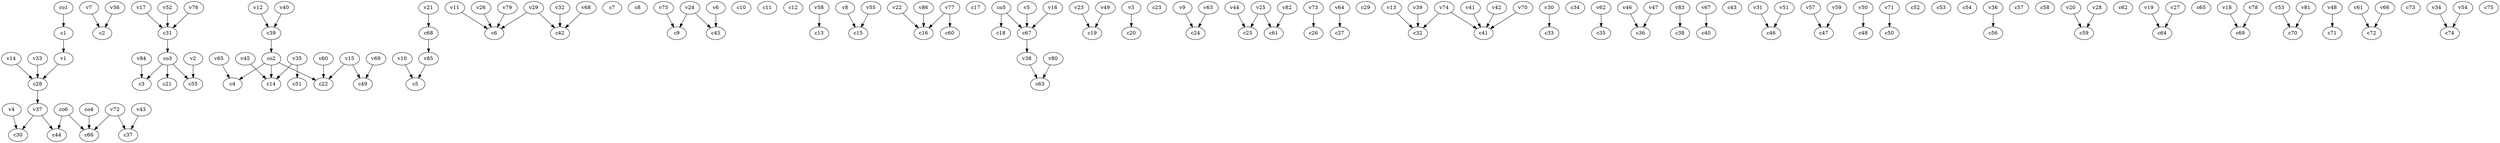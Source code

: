 strict digraph  {
c1;
c2;
c3;
c4;
c5;
c6;
c7;
c8;
c9;
c10;
c11;
c12;
c13;
c14;
c15;
c16;
c17;
c18;
c19;
c20;
c21;
c22;
c23;
c24;
c25;
c26;
c27;
c28;
c29;
c30;
c31;
c32;
c33;
c34;
c35;
c36;
c37;
c38;
c39;
c40;
c41;
c42;
c43;
c44;
c45;
c46;
c47;
c48;
c49;
c50;
c51;
c52;
c53;
c54;
c55;
c56;
c57;
c58;
c59;
c60;
c61;
c62;
c63;
c64;
c65;
c66;
c67;
c68;
c69;
c70;
c71;
c72;
c73;
c74;
c75;
v1;
v2;
v3;
v4;
v5;
v6;
v7;
v8;
v9;
v10;
v11;
v12;
v13;
v14;
v15;
v16;
v17;
v18;
v19;
v20;
v21;
v22;
v23;
v24;
v25;
v26;
v27;
v28;
v29;
v30;
v31;
v32;
v33;
v34;
v35;
v36;
v37;
v38;
v39;
v40;
v41;
v42;
v43;
v44;
v45;
v46;
v47;
v48;
v49;
v50;
v51;
v52;
v53;
v54;
v55;
v56;
v57;
v58;
v59;
v60;
v61;
v62;
v63;
v64;
v65;
v66;
v67;
v68;
v69;
v70;
v71;
v72;
v73;
v74;
v75;
v76;
v77;
v78;
v79;
v80;
v81;
v82;
v83;
v84;
v85;
v86;
co1;
co2;
co3;
co4;
co5;
co6;
c1 -> v1  [weight=1];
c28 -> v37  [weight=1];
c31 -> co3  [weight=1];
c39 -> co2  [weight=1];
c67 -> v38  [weight=1];
c68 -> v85  [weight=1];
v1 -> c28  [weight=1];
v2 -> c55  [weight=1];
v3 -> c20  [weight=1];
v4 -> c30  [weight=1];
v5 -> c67  [weight=1];
v6 -> c45  [weight=1];
v7 -> c2  [weight=1];
v8 -> c15  [weight=1];
v9 -> c24  [weight=1];
v10 -> c5  [weight=1];
v11 -> c6  [weight=1];
v12 -> c39  [weight=1];
v13 -> c32  [weight=1];
v14 -> c28  [weight=1];
v15 -> c49  [weight=1];
v15 -> c22  [weight=1];
v16 -> c67  [weight=1];
v17 -> c31  [weight=1];
v18 -> c69  [weight=1];
v19 -> c64  [weight=1];
v20 -> c59  [weight=1];
v21 -> c68  [weight=1];
v22 -> c16  [weight=1];
v23 -> c19  [weight=1];
v24 -> c9  [weight=1];
v24 -> c45  [weight=1];
v25 -> c25  [weight=1];
v25 -> c61  [weight=1];
v26 -> c6  [weight=1];
v27 -> c64  [weight=1];
v28 -> c59  [weight=1];
v29 -> c42  [weight=1];
v29 -> c6  [weight=1];
v30 -> c33  [weight=1];
v31 -> c46  [weight=1];
v32 -> c42  [weight=1];
v33 -> c28  [weight=1];
v34 -> c74  [weight=1];
v35 -> c14  [weight=1];
v35 -> c51  [weight=1];
v36 -> c56  [weight=1];
v37 -> c44  [weight=1];
v37 -> c30  [weight=1];
v38 -> c63  [weight=1];
v39 -> c32  [weight=1];
v40 -> c39  [weight=1];
v41 -> c41  [weight=1];
v42 -> c41  [weight=1];
v43 -> c37  [weight=1];
v44 -> c25  [weight=1];
v45 -> c14  [weight=1];
v46 -> c36  [weight=1];
v47 -> c36  [weight=1];
v48 -> c71  [weight=1];
v49 -> c19  [weight=1];
v50 -> c48  [weight=1];
v51 -> c46  [weight=1];
v52 -> c31  [weight=1];
v53 -> c70  [weight=1];
v54 -> c74  [weight=1];
v55 -> c15  [weight=1];
v56 -> c2  [weight=1];
v57 -> c47  [weight=1];
v58 -> c13  [weight=1];
v59 -> c47  [weight=1];
v60 -> c22  [weight=1];
v61 -> c72  [weight=1];
v62 -> c35  [weight=1];
v63 -> c24  [weight=1];
v64 -> c27  [weight=1];
v65 -> c4  [weight=1];
v66 -> c72  [weight=1];
v67 -> c40  [weight=1];
v68 -> c42  [weight=1];
v69 -> c49  [weight=1];
v70 -> c41  [weight=1];
v71 -> c50  [weight=1];
v72 -> c37  [weight=1];
v72 -> c66  [weight=1];
v73 -> c26  [weight=1];
v74 -> c32  [weight=1];
v74 -> c41  [weight=1];
v75 -> c9  [weight=1];
v76 -> c31  [weight=1];
v77 -> c16  [weight=1];
v77 -> c60  [weight=1];
v78 -> c69  [weight=1];
v79 -> c6  [weight=1];
v80 -> c63  [weight=1];
v81 -> c70  [weight=1];
v82 -> c61  [weight=1];
v83 -> c38  [weight=1];
v84 -> c3  [weight=1];
v85 -> c5  [weight=1];
v86 -> c16  [weight=1];
co1 -> c1  [weight=1];
co2 -> c4  [weight=1];
co2 -> c14  [weight=1];
co2 -> c22  [weight=1];
co3 -> c21  [weight=1];
co3 -> c55  [weight=1];
co3 -> c3  [weight=1];
co4 -> c66  [weight=1];
co5 -> c18  [weight=1];
co5 -> c67  [weight=1];
co6 -> c66  [weight=1];
co6 -> c44  [weight=1];
}
